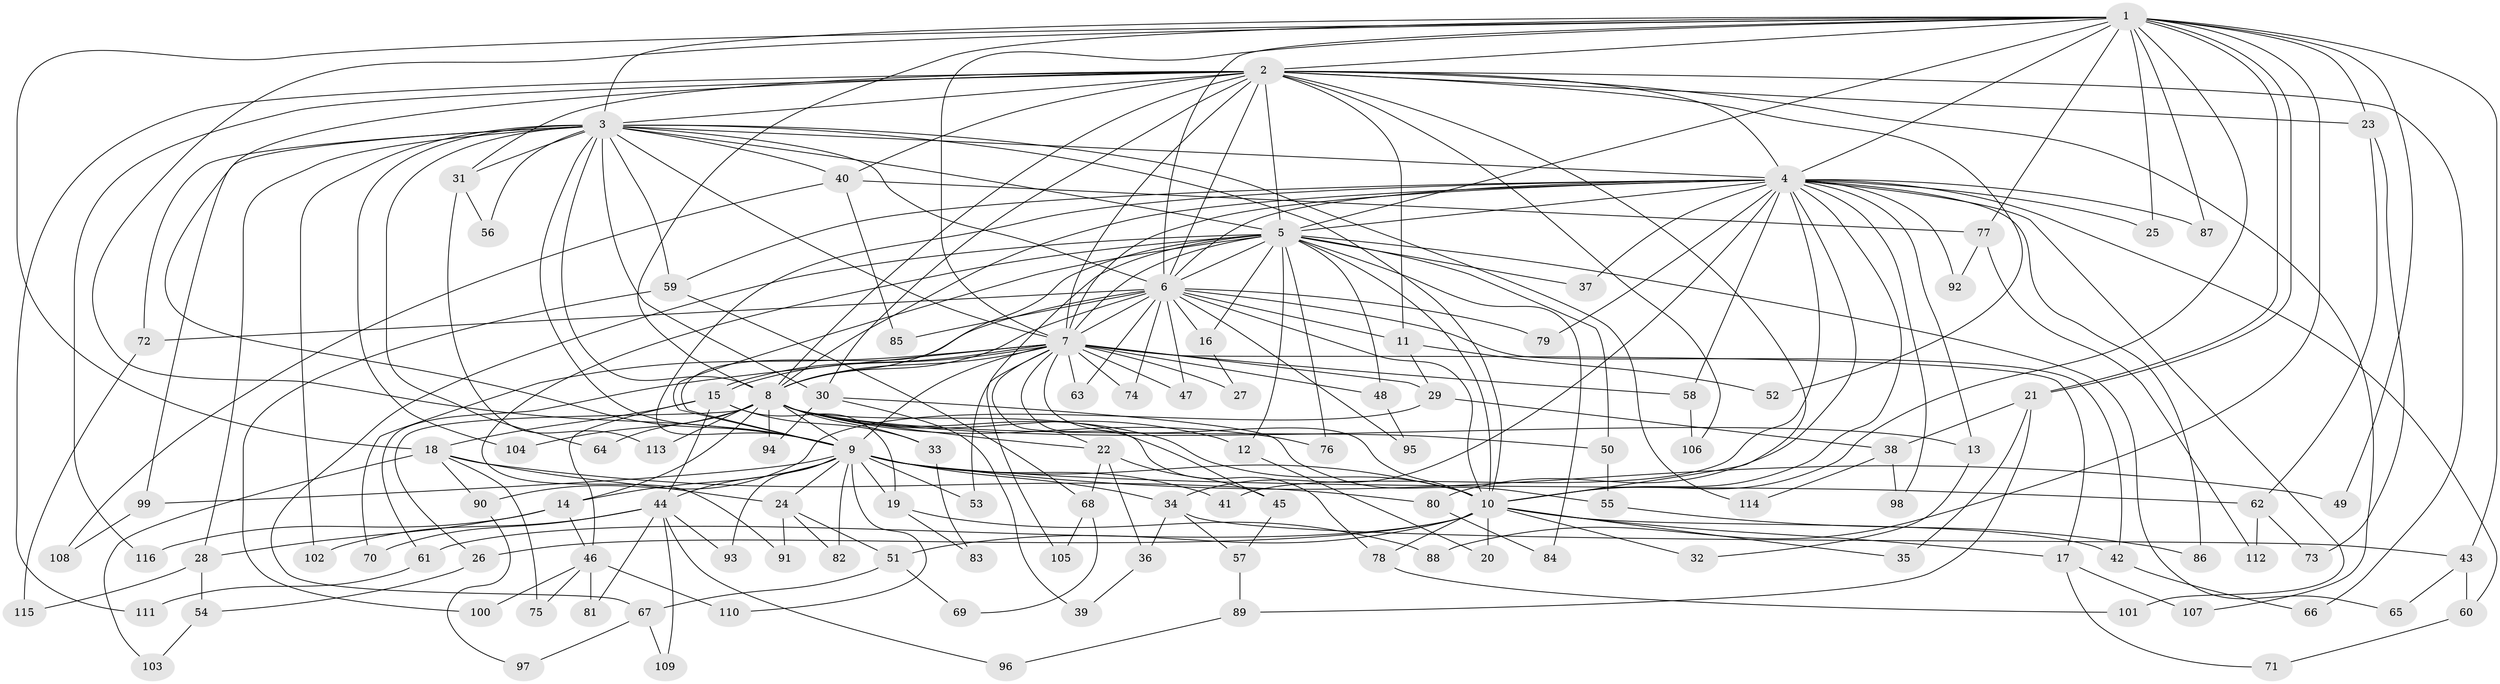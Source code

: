 // Generated by graph-tools (version 1.1) at 2025/49/03/09/25 03:49:29]
// undirected, 116 vertices, 257 edges
graph export_dot {
graph [start="1"]
  node [color=gray90,style=filled];
  1;
  2;
  3;
  4;
  5;
  6;
  7;
  8;
  9;
  10;
  11;
  12;
  13;
  14;
  15;
  16;
  17;
  18;
  19;
  20;
  21;
  22;
  23;
  24;
  25;
  26;
  27;
  28;
  29;
  30;
  31;
  32;
  33;
  34;
  35;
  36;
  37;
  38;
  39;
  40;
  41;
  42;
  43;
  44;
  45;
  46;
  47;
  48;
  49;
  50;
  51;
  52;
  53;
  54;
  55;
  56;
  57;
  58;
  59;
  60;
  61;
  62;
  63;
  64;
  65;
  66;
  67;
  68;
  69;
  70;
  71;
  72;
  73;
  74;
  75;
  76;
  77;
  78;
  79;
  80;
  81;
  82;
  83;
  84;
  85;
  86;
  87;
  88;
  89;
  90;
  91;
  92;
  93;
  94;
  95;
  96;
  97;
  98;
  99;
  100;
  101;
  102;
  103;
  104;
  105;
  106;
  107;
  108;
  109;
  110;
  111;
  112;
  113;
  114;
  115;
  116;
  1 -- 2;
  1 -- 3;
  1 -- 4;
  1 -- 5;
  1 -- 6;
  1 -- 7;
  1 -- 8;
  1 -- 9;
  1 -- 10;
  1 -- 18;
  1 -- 21;
  1 -- 21;
  1 -- 23;
  1 -- 25;
  1 -- 43;
  1 -- 49;
  1 -- 77;
  1 -- 87;
  1 -- 88;
  2 -- 3;
  2 -- 4;
  2 -- 5;
  2 -- 6;
  2 -- 7;
  2 -- 8;
  2 -- 9;
  2 -- 10;
  2 -- 11;
  2 -- 23;
  2 -- 30;
  2 -- 31;
  2 -- 40;
  2 -- 52;
  2 -- 66;
  2 -- 106;
  2 -- 107;
  2 -- 111;
  2 -- 116;
  3 -- 4;
  3 -- 5;
  3 -- 6;
  3 -- 7;
  3 -- 8;
  3 -- 9;
  3 -- 10;
  3 -- 28;
  3 -- 30;
  3 -- 31;
  3 -- 40;
  3 -- 56;
  3 -- 59;
  3 -- 64;
  3 -- 72;
  3 -- 99;
  3 -- 102;
  3 -- 104;
  3 -- 114;
  4 -- 5;
  4 -- 6;
  4 -- 7;
  4 -- 8;
  4 -- 9;
  4 -- 10;
  4 -- 13;
  4 -- 25;
  4 -- 34;
  4 -- 37;
  4 -- 41;
  4 -- 58;
  4 -- 59;
  4 -- 60;
  4 -- 79;
  4 -- 80;
  4 -- 86;
  4 -- 87;
  4 -- 92;
  4 -- 98;
  4 -- 101;
  5 -- 6;
  5 -- 7;
  5 -- 8;
  5 -- 9;
  5 -- 10;
  5 -- 12;
  5 -- 16;
  5 -- 37;
  5 -- 48;
  5 -- 50;
  5 -- 65;
  5 -- 67;
  5 -- 76;
  5 -- 84;
  5 -- 91;
  5 -- 105;
  6 -- 7;
  6 -- 8;
  6 -- 9;
  6 -- 10;
  6 -- 11;
  6 -- 16;
  6 -- 42;
  6 -- 47;
  6 -- 63;
  6 -- 72;
  6 -- 74;
  6 -- 79;
  6 -- 85;
  6 -- 95;
  7 -- 8;
  7 -- 9;
  7 -- 10;
  7 -- 15;
  7 -- 15;
  7 -- 17;
  7 -- 22;
  7 -- 27;
  7 -- 29;
  7 -- 45;
  7 -- 47;
  7 -- 48;
  7 -- 53;
  7 -- 58;
  7 -- 61;
  7 -- 63;
  7 -- 70;
  7 -- 74;
  8 -- 9;
  8 -- 10;
  8 -- 12;
  8 -- 13;
  8 -- 14;
  8 -- 22;
  8 -- 26;
  8 -- 33;
  8 -- 50;
  8 -- 64;
  8 -- 76;
  8 -- 78;
  8 -- 94;
  8 -- 104;
  8 -- 113;
  9 -- 10;
  9 -- 14;
  9 -- 19;
  9 -- 24;
  9 -- 34;
  9 -- 41;
  9 -- 44;
  9 -- 49;
  9 -- 53;
  9 -- 62;
  9 -- 82;
  9 -- 93;
  9 -- 99;
  9 -- 110;
  10 -- 17;
  10 -- 20;
  10 -- 26;
  10 -- 32;
  10 -- 35;
  10 -- 42;
  10 -- 51;
  10 -- 61;
  10 -- 78;
  11 -- 29;
  11 -- 52;
  12 -- 20;
  13 -- 32;
  14 -- 28;
  14 -- 46;
  14 -- 116;
  15 -- 18;
  15 -- 19;
  15 -- 33;
  15 -- 44;
  15 -- 46;
  16 -- 27;
  17 -- 71;
  17 -- 107;
  18 -- 24;
  18 -- 75;
  18 -- 80;
  18 -- 90;
  18 -- 103;
  19 -- 83;
  19 -- 88;
  21 -- 35;
  21 -- 38;
  21 -- 89;
  22 -- 36;
  22 -- 45;
  22 -- 68;
  23 -- 62;
  23 -- 73;
  24 -- 51;
  24 -- 82;
  24 -- 91;
  26 -- 54;
  28 -- 54;
  28 -- 115;
  29 -- 38;
  29 -- 90;
  30 -- 39;
  30 -- 55;
  30 -- 94;
  31 -- 56;
  31 -- 113;
  33 -- 83;
  34 -- 36;
  34 -- 43;
  34 -- 57;
  36 -- 39;
  38 -- 98;
  38 -- 114;
  40 -- 77;
  40 -- 85;
  40 -- 108;
  42 -- 66;
  43 -- 60;
  43 -- 65;
  44 -- 70;
  44 -- 81;
  44 -- 93;
  44 -- 96;
  44 -- 102;
  44 -- 109;
  45 -- 57;
  46 -- 75;
  46 -- 81;
  46 -- 100;
  46 -- 110;
  48 -- 95;
  50 -- 55;
  51 -- 67;
  51 -- 69;
  54 -- 103;
  55 -- 86;
  57 -- 89;
  58 -- 106;
  59 -- 68;
  59 -- 100;
  60 -- 71;
  61 -- 111;
  62 -- 73;
  62 -- 112;
  67 -- 97;
  67 -- 109;
  68 -- 69;
  68 -- 105;
  72 -- 115;
  77 -- 92;
  77 -- 112;
  78 -- 101;
  80 -- 84;
  89 -- 96;
  90 -- 97;
  99 -- 108;
}
